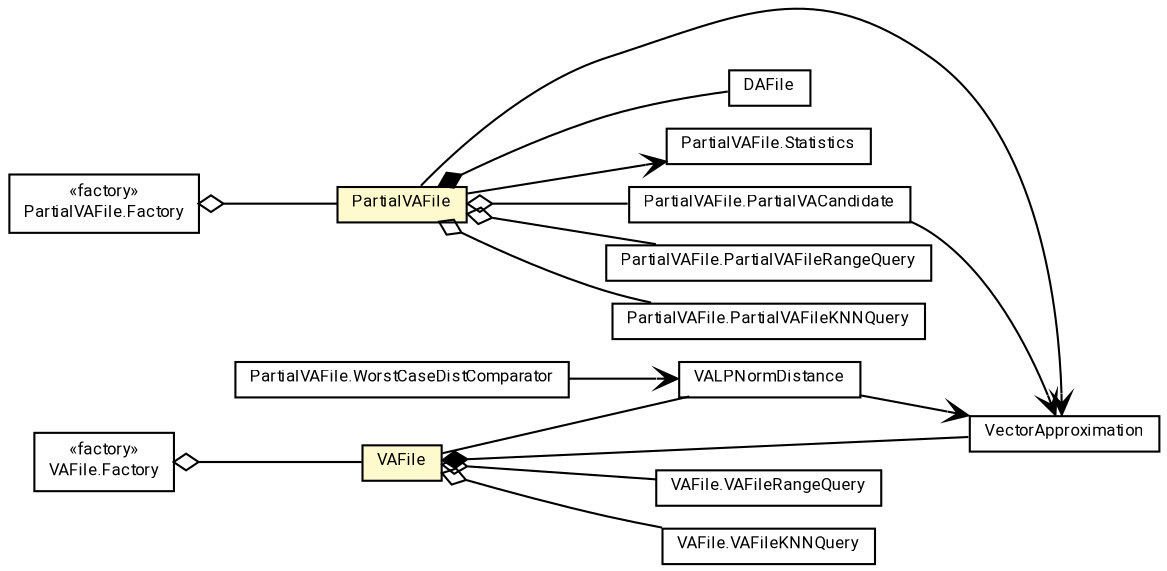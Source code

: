 #!/usr/local/bin/dot
#
# Class diagram 
# Generated by UMLGraph version R5_7_2-60-g0e99a6 (http://www.spinellis.gr/umlgraph/)
#

digraph G {
	graph [fontnames="svg"]
	edge [fontname="Roboto",fontsize=7,labelfontname="Roboto",labelfontsize=7,color="black"];
	node [fontname="Roboto",fontcolor="black",fontsize=8,shape=plaintext,margin=0,width=0,height=0];
	nodesep=0.15;
	ranksep=0.25;
	rankdir=LR;
	// de.lmu.ifi.dbs.elki.index.vafile.VALPNormDistance
	c705939 [label=<<table title="de.lmu.ifi.dbs.elki.index.vafile.VALPNormDistance" border="0" cellborder="1" cellspacing="0" cellpadding="2" href="VALPNormDistance.html" target="_parent">
		<tr><td><table border="0" cellspacing="0" cellpadding="1">
		<tr><td align="center" balign="center"> <font face="Roboto">VALPNormDistance</font> </td></tr>
		</table></td></tr>
		</table>>, URL="VALPNormDistance.html"];
	// de.lmu.ifi.dbs.elki.index.vafile.VectorApproximation
	c705940 [label=<<table title="de.lmu.ifi.dbs.elki.index.vafile.VectorApproximation" border="0" cellborder="1" cellspacing="0" cellpadding="2" href="VectorApproximation.html" target="_parent">
		<tr><td><table border="0" cellspacing="0" cellpadding="1">
		<tr><td align="center" balign="center"> <font face="Roboto">VectorApproximation</font> </td></tr>
		</table></td></tr>
		</table>>, URL="VectorApproximation.html"];
	// de.lmu.ifi.dbs.elki.index.vafile.DAFile
	c705941 [label=<<table title="de.lmu.ifi.dbs.elki.index.vafile.DAFile" border="0" cellborder="1" cellspacing="0" cellpadding="2" href="DAFile.html" target="_parent">
		<tr><td><table border="0" cellspacing="0" cellpadding="1">
		<tr><td align="center" balign="center"> <font face="Roboto">DAFile</font> </td></tr>
		</table></td></tr>
		</table>>, URL="DAFile.html"];
	// de.lmu.ifi.dbs.elki.index.vafile.PartialVAFile<V extends de.lmu.ifi.dbs.elki.data.NumberVector>
	c705942 [label=<<table title="de.lmu.ifi.dbs.elki.index.vafile.PartialVAFile" border="0" cellborder="1" cellspacing="0" cellpadding="2" bgcolor="LemonChiffon" href="PartialVAFile.html" target="_parent">
		<tr><td><table border="0" cellspacing="0" cellpadding="1">
		<tr><td align="center" balign="center"> <font face="Roboto">PartialVAFile</font> </td></tr>
		</table></td></tr>
		</table>>, URL="PartialVAFile.html"];
	// de.lmu.ifi.dbs.elki.index.vafile.PartialVAFile.Statistics
	c705943 [label=<<table title="de.lmu.ifi.dbs.elki.index.vafile.PartialVAFile.Statistics" border="0" cellborder="1" cellspacing="0" cellpadding="2" href="PartialVAFile.Statistics.html" target="_parent">
		<tr><td><table border="0" cellspacing="0" cellpadding="1">
		<tr><td align="center" balign="center"> <font face="Roboto">PartialVAFile.Statistics</font> </td></tr>
		</table></td></tr>
		</table>>, URL="PartialVAFile.Statistics.html"];
	// de.lmu.ifi.dbs.elki.index.vafile.PartialVAFile.PartialVACandidate
	c705944 [label=<<table title="de.lmu.ifi.dbs.elki.index.vafile.PartialVAFile.PartialVACandidate" border="0" cellborder="1" cellspacing="0" cellpadding="2" href="PartialVAFile.PartialVACandidate.html" target="_parent">
		<tr><td><table border="0" cellspacing="0" cellpadding="1">
		<tr><td align="center" balign="center"> <font face="Roboto">PartialVAFile.PartialVACandidate</font> </td></tr>
		</table></td></tr>
		</table>>, URL="PartialVAFile.PartialVACandidate.html"];
	// de.lmu.ifi.dbs.elki.index.vafile.PartialVAFile<V extends de.lmu.ifi.dbs.elki.data.NumberVector>.PartialVAFileRangeQuery
	c705945 [label=<<table title="de.lmu.ifi.dbs.elki.index.vafile.PartialVAFile.PartialVAFileRangeQuery" border="0" cellborder="1" cellspacing="0" cellpadding="2" href="PartialVAFile.PartialVAFileRangeQuery.html" target="_parent">
		<tr><td><table border="0" cellspacing="0" cellpadding="1">
		<tr><td align="center" balign="center"> <font face="Roboto">PartialVAFile.PartialVAFileRangeQuery</font> </td></tr>
		</table></td></tr>
		</table>>, URL="PartialVAFile.PartialVAFileRangeQuery.html"];
	// de.lmu.ifi.dbs.elki.index.vafile.PartialVAFile<V extends de.lmu.ifi.dbs.elki.data.NumberVector>.PartialVAFileKNNQuery
	c705946 [label=<<table title="de.lmu.ifi.dbs.elki.index.vafile.PartialVAFile.PartialVAFileKNNQuery" border="0" cellborder="1" cellspacing="0" cellpadding="2" href="PartialVAFile.PartialVAFileKNNQuery.html" target="_parent">
		<tr><td><table border="0" cellspacing="0" cellpadding="1">
		<tr><td align="center" balign="center"> <font face="Roboto">PartialVAFile.PartialVAFileKNNQuery</font> </td></tr>
		</table></td></tr>
		</table>>, URL="PartialVAFile.PartialVAFileKNNQuery.html"];
	// de.lmu.ifi.dbs.elki.index.vafile.PartialVAFile.WorstCaseDistComparator
	c705947 [label=<<table title="de.lmu.ifi.dbs.elki.index.vafile.PartialVAFile.WorstCaseDistComparator" border="0" cellborder="1" cellspacing="0" cellpadding="2" href="PartialVAFile.WorstCaseDistComparator.html" target="_parent">
		<tr><td><table border="0" cellspacing="0" cellpadding="1">
		<tr><td align="center" balign="center"> <font face="Roboto">PartialVAFile.WorstCaseDistComparator</font> </td></tr>
		</table></td></tr>
		</table>>, URL="PartialVAFile.WorstCaseDistComparator.html"];
	// de.lmu.ifi.dbs.elki.index.vafile.PartialVAFile.Factory<V extends de.lmu.ifi.dbs.elki.data.NumberVector>
	c705948 [label=<<table title="de.lmu.ifi.dbs.elki.index.vafile.PartialVAFile.Factory" border="0" cellborder="1" cellspacing="0" cellpadding="2" href="PartialVAFile.Factory.html" target="_parent">
		<tr><td><table border="0" cellspacing="0" cellpadding="1">
		<tr><td align="center" balign="center"> &#171;factory&#187; </td></tr>
		<tr><td align="center" balign="center"> <font face="Roboto">PartialVAFile.Factory</font> </td></tr>
		</table></td></tr>
		</table>>, URL="PartialVAFile.Factory.html"];
	// de.lmu.ifi.dbs.elki.index.vafile.VAFile<V extends de.lmu.ifi.dbs.elki.data.NumberVector>
	c705950 [label=<<table title="de.lmu.ifi.dbs.elki.index.vafile.VAFile" border="0" cellborder="1" cellspacing="0" cellpadding="2" bgcolor="LemonChiffon" href="VAFile.html" target="_parent">
		<tr><td><table border="0" cellspacing="0" cellpadding="1">
		<tr><td align="center" balign="center"> <font face="Roboto">VAFile</font> </td></tr>
		</table></td></tr>
		</table>>, URL="VAFile.html"];
	// de.lmu.ifi.dbs.elki.index.vafile.VAFile<V extends de.lmu.ifi.dbs.elki.data.NumberVector>.VAFileRangeQuery
	c705951 [label=<<table title="de.lmu.ifi.dbs.elki.index.vafile.VAFile.VAFileRangeQuery" border="0" cellborder="1" cellspacing="0" cellpadding="2" href="VAFile.VAFileRangeQuery.html" target="_parent">
		<tr><td><table border="0" cellspacing="0" cellpadding="1">
		<tr><td align="center" balign="center"> <font face="Roboto">VAFile.VAFileRangeQuery</font> </td></tr>
		</table></td></tr>
		</table>>, URL="VAFile.VAFileRangeQuery.html"];
	// de.lmu.ifi.dbs.elki.index.vafile.VAFile<V extends de.lmu.ifi.dbs.elki.data.NumberVector>.VAFileKNNQuery
	c705952 [label=<<table title="de.lmu.ifi.dbs.elki.index.vafile.VAFile.VAFileKNNQuery" border="0" cellborder="1" cellspacing="0" cellpadding="2" href="VAFile.VAFileKNNQuery.html" target="_parent">
		<tr><td><table border="0" cellspacing="0" cellpadding="1">
		<tr><td align="center" balign="center"> <font face="Roboto">VAFile.VAFileKNNQuery</font> </td></tr>
		</table></td></tr>
		</table>>, URL="VAFile.VAFileKNNQuery.html"];
	// de.lmu.ifi.dbs.elki.index.vafile.VAFile.Factory<V extends de.lmu.ifi.dbs.elki.data.NumberVector>
	c705953 [label=<<table title="de.lmu.ifi.dbs.elki.index.vafile.VAFile.Factory" border="0" cellborder="1" cellspacing="0" cellpadding="2" href="VAFile.Factory.html" target="_parent">
		<tr><td><table border="0" cellspacing="0" cellpadding="1">
		<tr><td align="center" balign="center"> &#171;factory&#187; </td></tr>
		<tr><td align="center" balign="center"> <font face="Roboto">VAFile.Factory</font> </td></tr>
		</table></td></tr>
		</table>>, URL="VAFile.Factory.html"];
	// de.lmu.ifi.dbs.elki.index.vafile.PartialVAFile<V extends de.lmu.ifi.dbs.elki.data.NumberVector> composed de.lmu.ifi.dbs.elki.index.vafile.DAFile
	c705942 -> c705941 [arrowhead=none,arrowtail=diamond,dir=back,weight=6];
	// de.lmu.ifi.dbs.elki.index.vafile.PartialVAFile<V extends de.lmu.ifi.dbs.elki.data.NumberVector> has de.lmu.ifi.dbs.elki.index.vafile.PartialVAFile.PartialVACandidate
	c705942 -> c705944 [arrowhead=none,arrowtail=ediamond,dir=back,weight=4];
	// de.lmu.ifi.dbs.elki.index.vafile.PartialVAFile<V extends de.lmu.ifi.dbs.elki.data.NumberVector> has de.lmu.ifi.dbs.elki.index.vafile.PartialVAFile<V extends de.lmu.ifi.dbs.elki.data.NumberVector>.PartialVAFileRangeQuery
	c705942 -> c705945 [arrowhead=none,arrowtail=ediamond,dir=back,weight=4];
	// de.lmu.ifi.dbs.elki.index.vafile.PartialVAFile<V extends de.lmu.ifi.dbs.elki.data.NumberVector> has de.lmu.ifi.dbs.elki.index.vafile.PartialVAFile<V extends de.lmu.ifi.dbs.elki.data.NumberVector>.PartialVAFileKNNQuery
	c705942 -> c705946 [arrowhead=none,arrowtail=ediamond,dir=back,weight=4];
	// de.lmu.ifi.dbs.elki.index.vafile.PartialVAFile.Factory<V extends de.lmu.ifi.dbs.elki.data.NumberVector> has de.lmu.ifi.dbs.elki.index.vafile.PartialVAFile<V extends de.lmu.ifi.dbs.elki.data.NumberVector>
	c705948 -> c705942 [arrowhead=none,arrowtail=ediamond,dir=back,weight=4];
	// de.lmu.ifi.dbs.elki.index.vafile.VAFile<V extends de.lmu.ifi.dbs.elki.data.NumberVector> composed de.lmu.ifi.dbs.elki.index.vafile.VectorApproximation
	c705950 -> c705940 [arrowhead=none,arrowtail=diamond,dir=back,weight=6];
	// de.lmu.ifi.dbs.elki.index.vafile.VAFile<V extends de.lmu.ifi.dbs.elki.data.NumberVector> has de.lmu.ifi.dbs.elki.index.vafile.VAFile<V extends de.lmu.ifi.dbs.elki.data.NumberVector>.VAFileRangeQuery
	c705950 -> c705951 [arrowhead=none,arrowtail=ediamond,dir=back,weight=4];
	// de.lmu.ifi.dbs.elki.index.vafile.VAFile<V extends de.lmu.ifi.dbs.elki.data.NumberVector> has de.lmu.ifi.dbs.elki.index.vafile.VAFile<V extends de.lmu.ifi.dbs.elki.data.NumberVector>.VAFileKNNQuery
	c705950 -> c705952 [arrowhead=none,arrowtail=ediamond,dir=back,weight=4];
	// de.lmu.ifi.dbs.elki.index.vafile.VAFile<V extends de.lmu.ifi.dbs.elki.data.NumberVector> assoc de.lmu.ifi.dbs.elki.index.vafile.VALPNormDistance
	c705950 -> c705939 [arrowhead=none,weight=2];
	// de.lmu.ifi.dbs.elki.index.vafile.VAFile.Factory<V extends de.lmu.ifi.dbs.elki.data.NumberVector> has de.lmu.ifi.dbs.elki.index.vafile.VAFile<V extends de.lmu.ifi.dbs.elki.data.NumberVector>
	c705953 -> c705950 [arrowhead=none,arrowtail=ediamond,dir=back,weight=4];
	// de.lmu.ifi.dbs.elki.index.vafile.VALPNormDistance navassoc de.lmu.ifi.dbs.elki.index.vafile.VectorApproximation
	c705939 -> c705940 [arrowhead=open,weight=1];
	// de.lmu.ifi.dbs.elki.index.vafile.PartialVAFile<V extends de.lmu.ifi.dbs.elki.data.NumberVector> navassoc de.lmu.ifi.dbs.elki.index.vafile.PartialVAFile.Statistics
	c705942 -> c705943 [arrowhead=open,weight=1];
	// de.lmu.ifi.dbs.elki.index.vafile.PartialVAFile<V extends de.lmu.ifi.dbs.elki.data.NumberVector> navassoc de.lmu.ifi.dbs.elki.index.vafile.VectorApproximation
	c705942 -> c705940 [arrowhead=open,weight=1,headlabel="*"];
	// de.lmu.ifi.dbs.elki.index.vafile.PartialVAFile.PartialVACandidate navassoc de.lmu.ifi.dbs.elki.index.vafile.VectorApproximation
	c705944 -> c705940 [arrowhead=open,weight=1];
	// de.lmu.ifi.dbs.elki.index.vafile.PartialVAFile.WorstCaseDistComparator navassoc de.lmu.ifi.dbs.elki.index.vafile.VALPNormDistance
	c705947 -> c705939 [arrowhead=open,weight=1];
}

